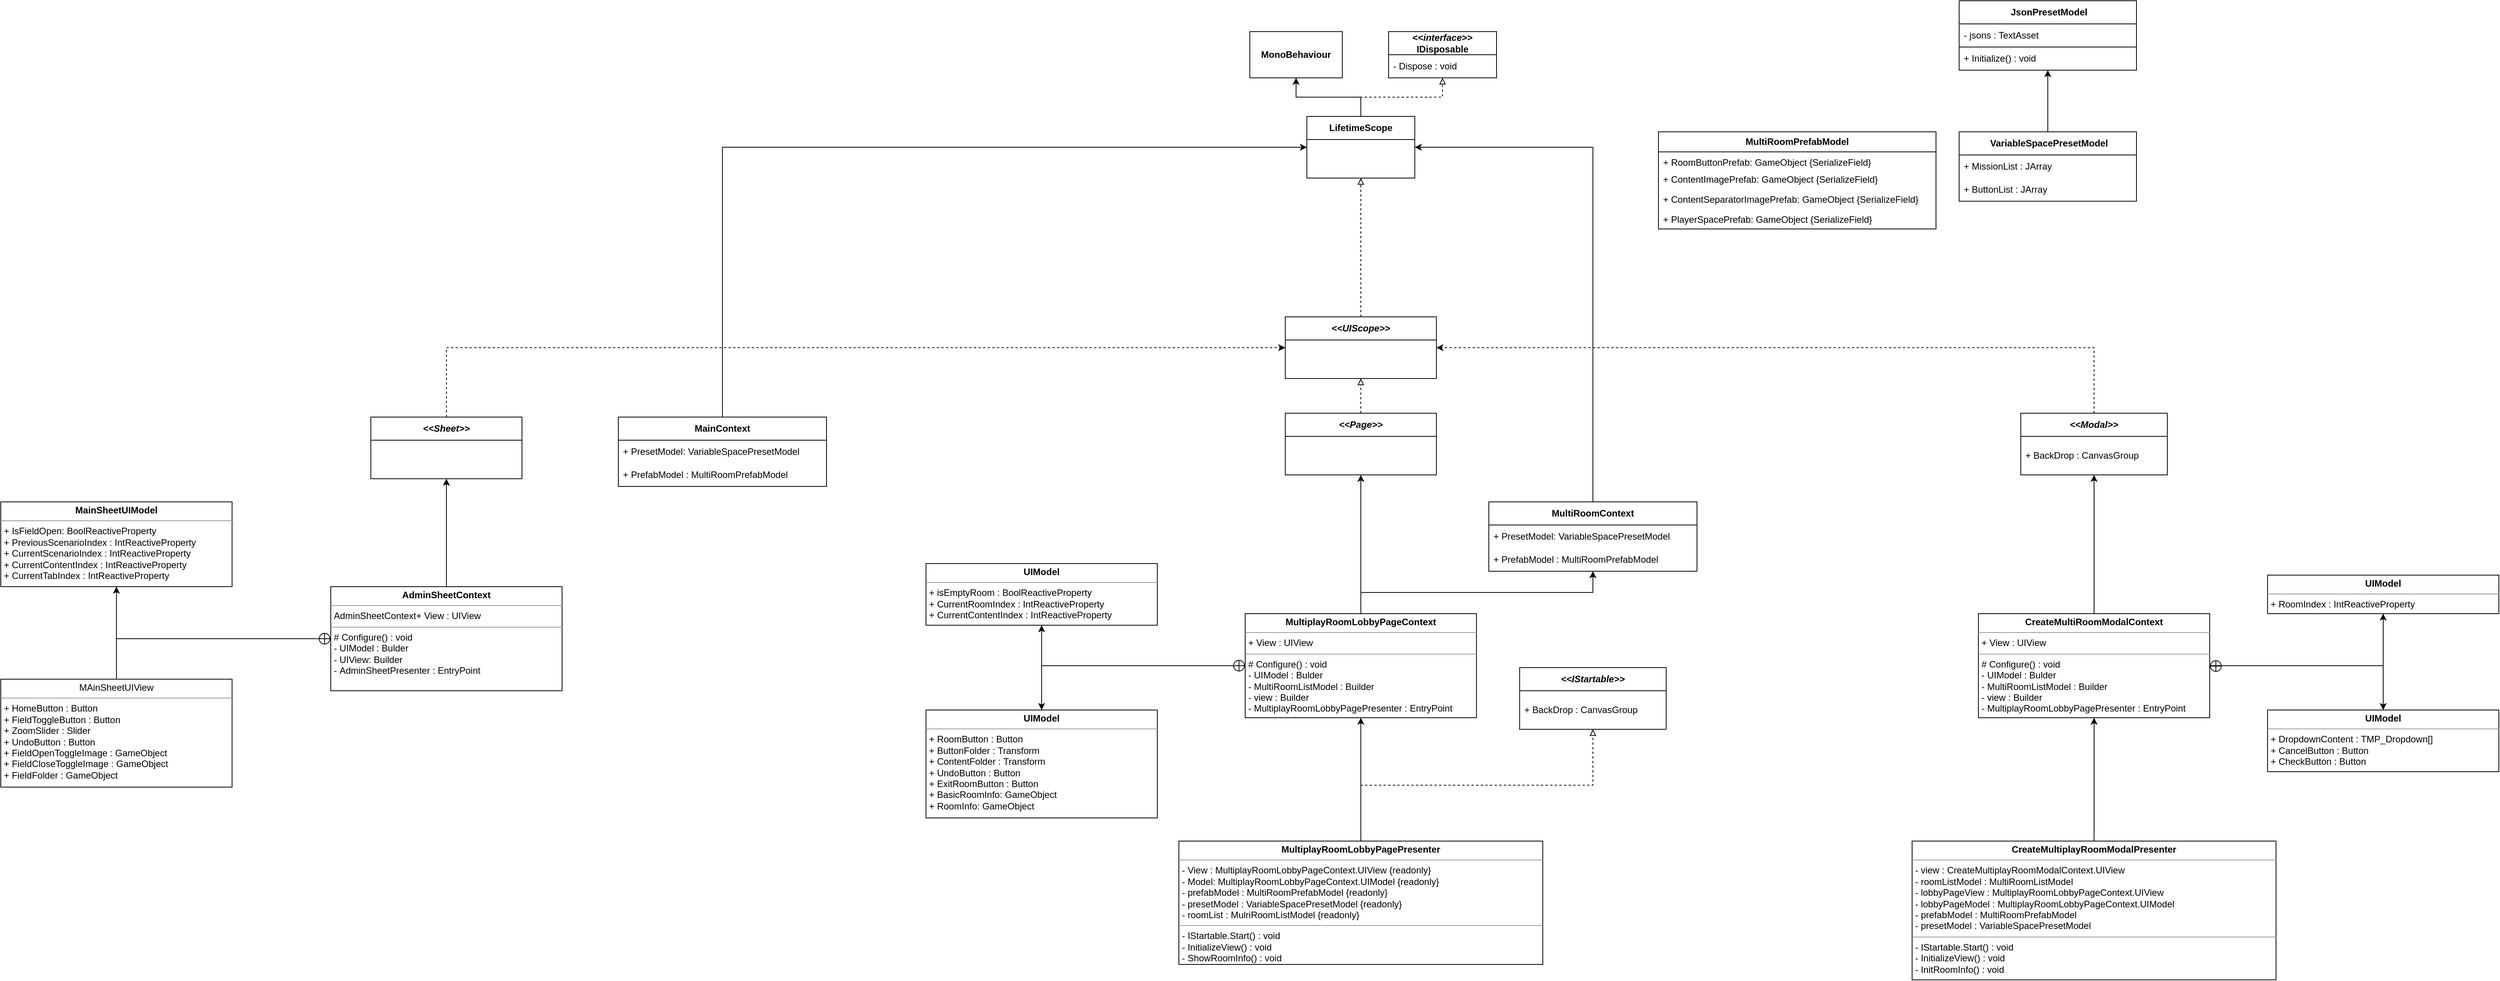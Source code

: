 <mxfile version="21.5.2" type="github">
  <diagram name="페이지-1" id="qjko9GQbYzi4dv4aS_Vg">
    <mxGraphModel dx="2830" dy="569" grid="1" gridSize="10" guides="1" tooltips="1" connect="1" arrows="1" fold="1" page="1" pageScale="1" pageWidth="827" pageHeight="1169" math="0" shadow="0">
      <root>
        <mxCell id="0" />
        <mxCell id="1" parent="0" />
        <mxCell id="20aFcJe1FkNS2ckluplD-59" style="edgeStyle=orthogonalEdgeStyle;rounded=0;orthogonalLoop=1;jettySize=auto;html=1;exitX=0.5;exitY=0;exitDx=0;exitDy=0;dashed=1;endArrow=block;endFill=0;" parent="1" source="hD7H4eB_J3QczMmHOgrV-2" target="20aFcJe1FkNS2ckluplD-28" edge="1">
          <mxGeometry relative="1" as="geometry">
            <mxPoint x="290" y="330" as="sourcePoint" />
          </mxGeometry>
        </mxCell>
        <mxCell id="g_AJwJvJLbkHC5g1WmJB-2" style="edgeStyle=orthogonalEdgeStyle;rounded=0;orthogonalLoop=1;jettySize=auto;html=1;exitX=0.5;exitY=0;exitDx=0;exitDy=0;entryX=1;entryY=0.5;entryDx=0;entryDy=0;" parent="1" source="20aFcJe1FkNS2ckluplD-9" target="20aFcJe1FkNS2ckluplD-28" edge="1">
          <mxGeometry relative="1" as="geometry" />
        </mxCell>
        <mxCell id="20aFcJe1FkNS2ckluplD-9" value="&lt;b&gt;MultiRoomContext&lt;/b&gt;" style="swimlane;fontStyle=0;childLayout=stackLayout;horizontal=1;startSize=30;horizontalStack=0;resizeParent=1;resizeParentMax=0;resizeLast=0;collapsible=1;marginBottom=0;whiteSpace=wrap;html=1;" parent="1" vertex="1">
          <mxGeometry x="580" y="660" width="270" height="90" as="geometry">
            <mxRectangle x="299" y="80" width="110" height="30" as="alternateBounds" />
          </mxGeometry>
        </mxCell>
        <mxCell id="20aFcJe1FkNS2ckluplD-10" value="+ PresetModel:&amp;nbsp;VariableSpacePresetModel&lt;br&gt;" style="text;strokeColor=none;fillColor=none;align=left;verticalAlign=middle;spacingLeft=4;spacingRight=4;overflow=hidden;points=[[0,0.5],[1,0.5]];portConstraint=eastwest;rotatable=0;whiteSpace=wrap;html=1;" parent="20aFcJe1FkNS2ckluplD-9" vertex="1">
          <mxGeometry y="30" width="270" height="30" as="geometry" />
        </mxCell>
        <mxCell id="20aFcJe1FkNS2ckluplD-68" value="+&amp;nbsp;PrefabModel&lt;span style=&quot;background-color: initial;&quot;&gt;&amp;nbsp;: MultiRoomPrefabModel&amp;nbsp;&lt;/span&gt;" style="text;strokeColor=none;fillColor=none;align=left;verticalAlign=middle;spacingLeft=4;spacingRight=4;overflow=hidden;points=[[0,0.5],[1,0.5]];portConstraint=eastwest;rotatable=0;whiteSpace=wrap;html=1;" parent="20aFcJe1FkNS2ckluplD-9" vertex="1">
          <mxGeometry y="60" width="270" height="30" as="geometry" />
        </mxCell>
        <mxCell id="20aFcJe1FkNS2ckluplD-35" style="edgeStyle=orthogonalEdgeStyle;rounded=0;orthogonalLoop=1;jettySize=auto;html=1;exitX=0.5;exitY=0;exitDx=0;exitDy=0;entryX=0.5;entryY=1;entryDx=0;entryDy=0;" parent="1" source="20aFcJe1FkNS2ckluplD-28" target="20aFcJe1FkNS2ckluplD-32" edge="1">
          <mxGeometry relative="1" as="geometry" />
        </mxCell>
        <mxCell id="20aFcJe1FkNS2ckluplD-36" style="edgeStyle=orthogonalEdgeStyle;rounded=0;orthogonalLoop=1;jettySize=auto;html=1;exitX=0.5;exitY=0;exitDx=0;exitDy=0;dashed=1;endArrow=block;endFill=0;" parent="1" source="20aFcJe1FkNS2ckluplD-28" target="20aFcJe1FkNS2ckluplD-39" edge="1">
          <mxGeometry relative="1" as="geometry">
            <mxPoint x="520.96" y="117.02" as="targetPoint" />
          </mxGeometry>
        </mxCell>
        <mxCell id="20aFcJe1FkNS2ckluplD-28" value="&lt;b&gt;LifetimeScope&lt;/b&gt;" style="swimlane;fontStyle=0;childLayout=stackLayout;horizontal=1;startSize=30;horizontalStack=0;resizeParent=1;resizeParentMax=0;resizeLast=0;collapsible=1;marginBottom=0;whiteSpace=wrap;html=1;" parent="1" vertex="1">
          <mxGeometry x="344" y="160" width="140" height="80" as="geometry" />
        </mxCell>
        <mxCell id="20aFcJe1FkNS2ckluplD-32" value="&lt;b&gt;MonoBehaviour&lt;/b&gt;" style="rounded=0;whiteSpace=wrap;html=1;" parent="1" vertex="1">
          <mxGeometry x="270" y="50" width="120" height="60" as="geometry" />
        </mxCell>
        <mxCell id="20aFcJe1FkNS2ckluplD-39" value="&lt;b style=&quot;border-color: var(--border-color);&quot;&gt;&amp;lt;&amp;lt;&lt;i style=&quot;border-color: var(--border-color);&quot;&gt;interface&lt;/i&gt;&amp;gt;&amp;gt;&lt;br style=&quot;border-color: var(--border-color);&quot;&gt;IDisposable&lt;/b&gt;" style="swimlane;fontStyle=0;childLayout=stackLayout;horizontal=1;startSize=30;horizontalStack=0;resizeParent=1;resizeParentMax=0;resizeLast=0;collapsible=1;marginBottom=0;whiteSpace=wrap;html=1;" parent="1" vertex="1">
          <mxGeometry x="450" y="50" width="140" height="60" as="geometry" />
        </mxCell>
        <mxCell id="20aFcJe1FkNS2ckluplD-40" value="- Dispose : void" style="text;strokeColor=none;fillColor=none;align=left;verticalAlign=middle;spacingLeft=4;spacingRight=4;overflow=hidden;points=[[0,0.5],[1,0.5]];portConstraint=eastwest;rotatable=0;whiteSpace=wrap;html=1;" parent="20aFcJe1FkNS2ckluplD-39" vertex="1">
          <mxGeometry y="30" width="140" height="30" as="geometry" />
        </mxCell>
        <mxCell id="20aFcJe1FkNS2ckluplD-56" style="edgeStyle=orthogonalEdgeStyle;rounded=0;orthogonalLoop=1;jettySize=auto;html=1;exitX=0.5;exitY=0;exitDx=0;exitDy=0;" parent="1" source="20aFcJe1FkNS2ckluplD-46" target="20aFcJe1FkNS2ckluplD-50" edge="1">
          <mxGeometry relative="1" as="geometry" />
        </mxCell>
        <mxCell id="20aFcJe1FkNS2ckluplD-46" value="&lt;b&gt;&amp;nbsp;VariableSpacePresetModel&lt;/b&gt;" style="swimlane;fontStyle=0;childLayout=stackLayout;horizontal=1;startSize=30;horizontalStack=0;resizeParent=1;resizeParentMax=0;resizeLast=0;collapsible=1;marginBottom=0;whiteSpace=wrap;html=1;" parent="1" vertex="1">
          <mxGeometry x="1190" y="180" width="230" height="90" as="geometry" />
        </mxCell>
        <mxCell id="20aFcJe1FkNS2ckluplD-47" value="+ MissionList : JArray" style="text;strokeColor=none;fillColor=none;align=left;verticalAlign=middle;spacingLeft=4;spacingRight=4;overflow=hidden;points=[[0,0.5],[1,0.5]];portConstraint=eastwest;rotatable=0;whiteSpace=wrap;html=1;" parent="20aFcJe1FkNS2ckluplD-46" vertex="1">
          <mxGeometry y="30" width="230" height="30" as="geometry" />
        </mxCell>
        <mxCell id="20aFcJe1FkNS2ckluplD-48" value="+ ButtonList : JArray" style="text;strokeColor=none;fillColor=none;align=left;verticalAlign=middle;spacingLeft=4;spacingRight=4;overflow=hidden;points=[[0,0.5],[1,0.5]];portConstraint=eastwest;rotatable=0;whiteSpace=wrap;html=1;" parent="20aFcJe1FkNS2ckluplD-46" vertex="1">
          <mxGeometry y="60" width="230" height="30" as="geometry" />
        </mxCell>
        <mxCell id="20aFcJe1FkNS2ckluplD-50" value="&lt;b&gt;&amp;nbsp;JsonPresetModel&lt;/b&gt;" style="swimlane;fontStyle=0;childLayout=stackLayout;horizontal=1;startSize=30;horizontalStack=0;resizeParent=1;resizeParentMax=0;resizeLast=0;collapsible=1;marginBottom=0;whiteSpace=wrap;html=1;" parent="1" vertex="1">
          <mxGeometry x="1190" y="10" width="230" height="90" as="geometry" />
        </mxCell>
        <mxCell id="20aFcJe1FkNS2ckluplD-51" value="- jsons : TextAsset" style="text;strokeColor=none;fillColor=none;align=left;verticalAlign=middle;spacingLeft=4;spacingRight=4;overflow=hidden;points=[[0,0.5],[1,0.5]];portConstraint=eastwest;rotatable=0;whiteSpace=wrap;html=1;" parent="20aFcJe1FkNS2ckluplD-50" vertex="1">
          <mxGeometry y="30" width="230" height="30" as="geometry" />
        </mxCell>
        <mxCell id="20aFcJe1FkNS2ckluplD-52" value="+ Initialize() : void" style="text;strokeColor=default;fillColor=none;align=left;verticalAlign=middle;spacingLeft=4;spacingRight=4;overflow=hidden;points=[[0,0.5],[1,0.5]];portConstraint=eastwest;rotatable=0;whiteSpace=wrap;html=1;" parent="20aFcJe1FkNS2ckluplD-50" vertex="1">
          <mxGeometry y="60" width="230" height="30" as="geometry" />
        </mxCell>
        <mxCell id="20aFcJe1FkNS2ckluplD-63" value="&lt;b&gt;MultiRoomPrefabModel&lt;/b&gt;" style="swimlane;fontStyle=0;childLayout=stackLayout;horizontal=1;startSize=26;fillColor=none;horizontalStack=0;resizeParent=1;resizeParentMax=0;resizeLast=0;collapsible=1;marginBottom=0;whiteSpace=wrap;html=1;" parent="1" vertex="1">
          <mxGeometry x="800" y="180" width="360" height="126" as="geometry" />
        </mxCell>
        <mxCell id="20aFcJe1FkNS2ckluplD-64" value="+&amp;nbsp;RoomButtonPrefab: GameObject {SerializeField}" style="text;strokeColor=none;fillColor=none;align=left;verticalAlign=top;spacingLeft=4;spacingRight=4;overflow=hidden;rotatable=0;points=[[0,0.5],[1,0.5]];portConstraint=eastwest;whiteSpace=wrap;html=1;" parent="20aFcJe1FkNS2ckluplD-63" vertex="1">
          <mxGeometry y="26" width="360" height="22" as="geometry" />
        </mxCell>
        <mxCell id="20aFcJe1FkNS2ckluplD-65" value="+&amp;nbsp;ContentImagePrefab&lt;span style=&quot;background-color: initial;&quot;&gt;: GameObject&amp;nbsp;&lt;/span&gt;{SerializeField}" style="text;strokeColor=none;fillColor=none;align=left;verticalAlign=top;spacingLeft=4;spacingRight=4;overflow=hidden;rotatable=0;points=[[0,0.5],[1,0.5]];portConstraint=eastwest;whiteSpace=wrap;html=1;" parent="20aFcJe1FkNS2ckluplD-63" vertex="1">
          <mxGeometry y="48" width="360" height="26" as="geometry" />
        </mxCell>
        <mxCell id="20aFcJe1FkNS2ckluplD-66" value="+ ContentSeparatorImagePrefab&lt;span style=&quot;background-color: initial;&quot;&gt;: GameObject&amp;nbsp;&lt;/span&gt;{SerializeField}" style="text;strokeColor=none;fillColor=none;align=left;verticalAlign=top;spacingLeft=4;spacingRight=4;overflow=hidden;rotatable=0;points=[[0,0.5],[1,0.5]];portConstraint=eastwest;whiteSpace=wrap;html=1;" parent="20aFcJe1FkNS2ckluplD-63" vertex="1">
          <mxGeometry y="74" width="360" height="26" as="geometry" />
        </mxCell>
        <mxCell id="20aFcJe1FkNS2ckluplD-67" value="+&amp;nbsp;PlayerSpacePrefab&lt;span style=&quot;background-color: initial;&quot;&gt;: GameObject&amp;nbsp;&lt;/span&gt;{SerializeField}" style="text;strokeColor=none;fillColor=none;align=left;verticalAlign=top;spacingLeft=4;spacingRight=4;overflow=hidden;rotatable=0;points=[[0,0.5],[1,0.5]];portConstraint=eastwest;whiteSpace=wrap;html=1;" parent="20aFcJe1FkNS2ckluplD-63" vertex="1">
          <mxGeometry y="100" width="360" height="26" as="geometry" />
        </mxCell>
        <mxCell id="20aFcJe1FkNS2ckluplD-78" style="edgeStyle=orthogonalEdgeStyle;rounded=0;orthogonalLoop=1;jettySize=auto;html=1;exitX=0.5;exitY=0;exitDx=0;exitDy=0;entryX=0.5;entryY=1;entryDx=0;entryDy=0;" parent="1" source="20aFcJe1FkNS2ckluplD-92" target="hD7H4eB_J3QczMmHOgrV-6" edge="1">
          <mxGeometry relative="1" as="geometry">
            <mxPoint x="414" y="650" as="sourcePoint" />
            <mxPoint x="480" y="850" as="targetPoint" />
          </mxGeometry>
        </mxCell>
        <mxCell id="20aFcJe1FkNS2ckluplD-88" style="edgeStyle=orthogonalEdgeStyle;rounded=0;orthogonalLoop=1;jettySize=auto;html=1;entryX=0.5;entryY=1;entryDx=0;entryDy=0;exitX=0;exitY=0.5;exitDx=0;exitDy=0;" parent="1" source="20aFcJe1FkNS2ckluplD-92" target="20aFcJe1FkNS2ckluplD-79" edge="1">
          <mxGeometry relative="1" as="geometry">
            <mxPoint x="264" y="686" as="sourcePoint" />
          </mxGeometry>
        </mxCell>
        <mxCell id="20aFcJe1FkNS2ckluplD-90" style="edgeStyle=orthogonalEdgeStyle;rounded=0;orthogonalLoop=1;jettySize=auto;html=1;exitX=0;exitY=0.5;exitDx=0;exitDy=0;entryX=0.5;entryY=0;entryDx=0;entryDy=0;" parent="1" source="20aFcJe1FkNS2ckluplD-92" target="20aFcJe1FkNS2ckluplD-80" edge="1">
          <mxGeometry relative="1" as="geometry">
            <mxPoint x="264" y="685.5" as="sourcePoint" />
          </mxGeometry>
        </mxCell>
        <mxCell id="20aFcJe1FkNS2ckluplD-79" value="&lt;p style=&quot;margin:0px;margin-top:4px;text-align:center;&quot;&gt;&lt;b&gt;UIModel&lt;/b&gt;&lt;/p&gt;&lt;hr size=&quot;1&quot;&gt;&lt;p style=&quot;margin:0px;margin-left:4px;&quot;&gt;&lt;/p&gt;&lt;p style=&quot;margin:0px;margin-left:4px;&quot;&gt;+ isEmptyRoom : BoolReactiveProperty&lt;/p&gt;&lt;p style=&quot;border-color: var(--border-color); margin: 0px 0px 0px 4px;&quot;&gt;+&amp;nbsp;CurrentRoomIndex&amp;nbsp;&lt;span style=&quot;background-color: initial;&quot;&gt;: IntReactiveProperty&lt;/span&gt;&lt;/p&gt;&lt;p style=&quot;border-color: var(--border-color); margin: 0px 0px 0px 4px;&quot;&gt;+&amp;nbsp;CurrentContentIndex&amp;nbsp;&lt;span style=&quot;background-color: initial;&quot;&gt;: IntReactiveProperty&lt;/span&gt;&lt;/p&gt;&lt;p style=&quot;border-color: var(--border-color); margin: 0px 0px 0px 4px;&quot;&gt;&lt;br style=&quot;border-color: var(--border-color);&quot;&gt;&lt;/p&gt;&lt;p style=&quot;border-color: var(--border-color); margin: 0px 0px 0px 4px;&quot;&gt;&lt;br&gt;&lt;/p&gt;&lt;p style=&quot;margin:0px;margin-left:4px;&quot;&gt;&lt;br&gt;&lt;/p&gt;" style="verticalAlign=top;align=left;overflow=fill;fontSize=12;fontFamily=Helvetica;html=1;whiteSpace=wrap;" parent="1" vertex="1">
          <mxGeometry x="-150" y="740" width="300" height="80" as="geometry" />
        </mxCell>
        <mxCell id="20aFcJe1FkNS2ckluplD-94" style="edgeStyle=orthogonalEdgeStyle;rounded=0;orthogonalLoop=1;jettySize=auto;html=1;exitX=0.5;exitY=0;exitDx=0;exitDy=0;entryX=0;entryY=0.5;entryDx=0;entryDy=0;endArrow=circlePlus;endFill=0;" parent="1" source="20aFcJe1FkNS2ckluplD-80" target="20aFcJe1FkNS2ckluplD-92" edge="1">
          <mxGeometry relative="1" as="geometry" />
        </mxCell>
        <mxCell id="20aFcJe1FkNS2ckluplD-80" value="&lt;p style=&quot;margin:0px;margin-top:4px;text-align:center;&quot;&gt;&lt;b&gt;UIModel&lt;/b&gt;&lt;/p&gt;&lt;hr size=&quot;1&quot;&gt;&lt;p style=&quot;margin:0px;margin-left:4px;&quot;&gt;&lt;/p&gt;&lt;p style=&quot;margin:0px;margin-left:4px;&quot;&gt;+&amp;nbsp;RoomButton : Button&lt;/p&gt;&lt;p style=&quot;border-color: var(--border-color); margin: 0px 0px 0px 4px;&quot;&gt;+&amp;nbsp;ButtonFolder&amp;nbsp;&lt;span style=&quot;background-color: initial;&quot;&gt;:&amp;nbsp;&lt;/span&gt;Transform&lt;/p&gt;&lt;p style=&quot;border-color: var(--border-color); margin: 0px 0px 0px 4px;&quot;&gt;+&amp;nbsp;ContentFolder&amp;nbsp;&lt;span style=&quot;background-color: initial;&quot;&gt;:&amp;nbsp;Transform&lt;/span&gt;&lt;/p&gt;&lt;p style=&quot;border-color: var(--border-color); margin: 0px 0px 0px 4px;&quot;&gt;+&amp;nbsp;UndoButton&amp;nbsp;&lt;span style=&quot;background-color: initial;&quot;&gt;: Button&lt;/span&gt;&lt;/p&gt;&lt;p style=&quot;border-color: var(--border-color); margin: 0px 0px 0px 4px;&quot;&gt;+&amp;nbsp;ExitRoomButton&amp;nbsp;&lt;span style=&quot;background-color: initial;&quot;&gt;: Button&lt;/span&gt;&lt;/p&gt;&lt;p style=&quot;border-color: var(--border-color); margin: 0px 0px 0px 4px;&quot;&gt;+&amp;nbsp;BasicRoomInfo&lt;span style=&quot;background-color: initial;&quot;&gt;:&amp;nbsp;&lt;/span&gt;GameObject&lt;/p&gt;&lt;div style=&quot;border-color: var(--border-color);&quot;&gt;&lt;p style=&quot;border-color: var(--border-color); margin: 0px 0px 0px 4px;&quot;&gt;+&amp;nbsp;RoomInfo&lt;span style=&quot;background-color: initial;&quot;&gt;:&amp;nbsp;GameObject&lt;/span&gt;&lt;/p&gt;&lt;div style=&quot;border-color: var(--border-color);&quot;&gt;&lt;br style=&quot;border-color: var(--border-color);&quot;&gt;&lt;/div&gt;&lt;/div&gt;&lt;div style=&quot;border-color: var(--border-color);&quot;&gt;&lt;br style=&quot;border-color: var(--border-color);&quot;&gt;&lt;/div&gt;&lt;div&gt;&lt;br&gt;&lt;/div&gt;&lt;p style=&quot;border-color: var(--border-color); margin: 0px 0px 0px 4px;&quot;&gt;&lt;br style=&quot;border-color: var(--border-color);&quot;&gt;&lt;/p&gt;&lt;p style=&quot;margin:0px;margin-left:4px;&quot;&gt;&lt;br&gt;&lt;/p&gt;" style="verticalAlign=top;align=left;overflow=fill;fontSize=12;fontFamily=Helvetica;html=1;whiteSpace=wrap;" parent="1" vertex="1">
          <mxGeometry x="-150" y="930" width="300" height="140" as="geometry" />
        </mxCell>
        <mxCell id="g_AJwJvJLbkHC5g1WmJB-3" style="edgeStyle=orthogonalEdgeStyle;rounded=0;orthogonalLoop=1;jettySize=auto;html=1;exitX=0.5;exitY=0;exitDx=0;exitDy=0;" parent="1" source="20aFcJe1FkNS2ckluplD-92" target="20aFcJe1FkNS2ckluplD-9" edge="1">
          <mxGeometry relative="1" as="geometry" />
        </mxCell>
        <mxCell id="20aFcJe1FkNS2ckluplD-92" value="&lt;p style=&quot;margin:0px;margin-top:4px;text-align:center;&quot;&gt;&lt;b style=&quot;border-color: var(--border-color);&quot;&gt;MultiplayRoomLobbyPageContext&lt;/b&gt;&lt;br&gt;&lt;/p&gt;&lt;hr size=&quot;1&quot;&gt;&lt;p style=&quot;margin:0px;margin-left:4px;&quot;&gt;+ View : UIView&lt;br&gt;&lt;/p&gt;&lt;hr size=&quot;1&quot;&gt;&lt;p style=&quot;margin:0px;margin-left:4px;&quot;&gt;# Configure&lt;span style=&quot;background-color: initial;&quot;&gt;() : void&lt;/span&gt;&lt;/p&gt;&lt;p style=&quot;margin:0px;margin-left:4px;&quot;&gt;&lt;span style=&quot;background-color: initial;&quot;&gt;- UIModel : Bulder&lt;/span&gt;&lt;/p&gt;&lt;p style=&quot;margin:0px;margin-left:4px;&quot;&gt;&lt;span style=&quot;background-color: initial;&quot;&gt;-&amp;nbsp;&lt;/span&gt;MultiRoomListModel : Builder&lt;/p&gt;&lt;p style=&quot;margin:0px;margin-left:4px;&quot;&gt;- view : Builder&lt;/p&gt;&lt;p style=&quot;margin:0px;margin-left:4px;&quot;&gt;-&amp;nbsp;MultiplayRoomLobbyPagePresenter : EntryPoint&lt;/p&gt;" style="verticalAlign=top;align=left;overflow=fill;fontSize=12;fontFamily=Helvetica;html=1;whiteSpace=wrap;" parent="1" vertex="1">
          <mxGeometry x="264" y="805" width="300" height="135" as="geometry" />
        </mxCell>
        <mxCell id="20aFcJe1FkNS2ckluplD-97" style="edgeStyle=orthogonalEdgeStyle;rounded=0;orthogonalLoop=1;jettySize=auto;html=1;exitX=0.5;exitY=0;exitDx=0;exitDy=0;entryX=0.5;entryY=1;entryDx=0;entryDy=0;" parent="1" source="20aFcJe1FkNS2ckluplD-96" target="20aFcJe1FkNS2ckluplD-92" edge="1">
          <mxGeometry relative="1" as="geometry" />
        </mxCell>
        <mxCell id="hD7H4eB_J3QczMmHOgrV-18" style="edgeStyle=orthogonalEdgeStyle;rounded=0;orthogonalLoop=1;jettySize=auto;html=1;exitX=0.5;exitY=0;exitDx=0;exitDy=0;entryX=0.5;entryY=1;entryDx=0;entryDy=0;dashed=1;endArrow=block;endFill=0;" parent="1" source="20aFcJe1FkNS2ckluplD-96" target="hD7H4eB_J3QczMmHOgrV-16" edge="1">
          <mxGeometry relative="1" as="geometry" />
        </mxCell>
        <mxCell id="20aFcJe1FkNS2ckluplD-96" value="&lt;p style=&quot;margin:0px;margin-top:4px;text-align:center;&quot;&gt;&lt;b&gt;MultiplayRoomLobbyPagePresenter&lt;/b&gt;&lt;/p&gt;&lt;hr size=&quot;1&quot;&gt;&lt;p style=&quot;margin:0px;margin-left:4px;&quot;&gt;&lt;span style=&quot;background-color: initial;&quot;&gt;- View : MultiplayRoomLobbyPageContext.UIView {readonly}&lt;/span&gt;&lt;br&gt;&lt;/p&gt;&lt;p style=&quot;border-color: var(--border-color); margin: 0px 0px 0px 4px;&quot;&gt;- Model: MultiplayRoomLobbyPageContext.UIModel {readonly}&amp;nbsp;&amp;nbsp;&lt;/p&gt;&lt;p style=&quot;border-color: var(--border-color); margin: 0px 0px 0px 4px;&quot;&gt;- prefabModel : MultiRoomPrefabModel {readonly}&lt;/p&gt;&lt;p style=&quot;border-color: var(--border-color); margin: 0px 0px 0px 4px;&quot;&gt;- presetModel : VariableSpacePresetModel {readonly}&lt;/p&gt;&lt;p style=&quot;border-color: var(--border-color); margin: 0px 0px 0px 4px;&quot;&gt;&lt;span style=&quot;background-color: initial;&quot;&gt;- roomList : MulriRoomListModel {readonly}&lt;/span&gt;&lt;/p&gt;&lt;hr size=&quot;1&quot;&gt;&lt;p style=&quot;margin:0px;margin-left:4px;&quot;&gt;- IStartable.Start() : void&lt;/p&gt;&lt;p style=&quot;margin:0px;margin-left:4px;&quot;&gt;- InitializeView() : void&lt;/p&gt;&lt;p style=&quot;margin:0px;margin-left:4px;&quot;&gt;- ShowRoomInfo() : void&lt;/p&gt;&lt;p style=&quot;margin:0px;margin-left:4px;&quot;&gt;&lt;br&gt;&lt;/p&gt;&lt;p style=&quot;margin:0px;margin-left:4px;&quot;&gt;&lt;br&gt;&lt;/p&gt;&lt;p style=&quot;margin:0px;margin-left:4px;&quot;&gt;&lt;br&gt;&lt;/p&gt;&lt;p style=&quot;margin:0px;margin-left:4px;&quot;&gt;&lt;br&gt;&lt;/p&gt;" style="verticalAlign=top;align=left;overflow=fill;fontSize=12;fontFamily=Helvetica;html=1;whiteSpace=wrap;" parent="1" vertex="1">
          <mxGeometry x="178" y="1100" width="472" height="160" as="geometry" />
        </mxCell>
        <mxCell id="hD7H4eB_J3QczMmHOgrV-2" value="&lt;b&gt;&lt;i&gt;&amp;lt;&amp;lt;UIScope&amp;gt;&amp;gt;&lt;/i&gt;&lt;br&gt;&lt;/b&gt;" style="swimlane;fontStyle=0;childLayout=stackLayout;horizontal=1;startSize=30;horizontalStack=0;resizeParent=1;resizeParentMax=0;resizeLast=0;collapsible=1;marginBottom=0;whiteSpace=wrap;html=1;" parent="1" vertex="1">
          <mxGeometry x="316" y="420" width="196" height="80" as="geometry" />
        </mxCell>
        <mxCell id="g_AJwJvJLbkHC5g1WmJB-17" style="edgeStyle=orthogonalEdgeStyle;rounded=0;orthogonalLoop=1;jettySize=auto;html=1;exitX=0.5;exitY=0;exitDx=0;exitDy=0;entryX=0;entryY=0.5;entryDx=0;entryDy=0;dashed=1;" parent="1" source="hD7H4eB_J3QczMmHOgrV-5" target="hD7H4eB_J3QczMmHOgrV-2" edge="1">
          <mxGeometry relative="1" as="geometry" />
        </mxCell>
        <mxCell id="hD7H4eB_J3QczMmHOgrV-5" value="&lt;b&gt;&lt;i&gt;&amp;lt;&amp;lt;Sheet&amp;gt;&amp;gt;&lt;/i&gt;&lt;br&gt;&lt;/b&gt;" style="swimlane;fontStyle=0;childLayout=stackLayout;horizontal=1;startSize=30;horizontalStack=0;resizeParent=1;resizeParentMax=0;resizeLast=0;collapsible=1;marginBottom=0;whiteSpace=wrap;html=1;" parent="1" vertex="1">
          <mxGeometry x="-870" y="550" width="196" height="80" as="geometry" />
        </mxCell>
        <mxCell id="hD7H4eB_J3QczMmHOgrV-15" style="edgeStyle=orthogonalEdgeStyle;rounded=0;orthogonalLoop=1;jettySize=auto;html=1;exitX=0.5;exitY=0;exitDx=0;exitDy=0;dashed=1;endArrow=block;endFill=0;" parent="1" source="hD7H4eB_J3QczMmHOgrV-6" target="hD7H4eB_J3QczMmHOgrV-2" edge="1">
          <mxGeometry relative="1" as="geometry" />
        </mxCell>
        <mxCell id="hD7H4eB_J3QczMmHOgrV-6" value="&lt;b&gt;&lt;i&gt;&amp;lt;&amp;lt;Page&amp;gt;&amp;gt;&lt;/i&gt;&lt;br&gt;&lt;/b&gt;" style="swimlane;fontStyle=0;childLayout=stackLayout;horizontal=1;startSize=30;horizontalStack=0;resizeParent=1;resizeParentMax=0;resizeLast=0;collapsible=1;marginBottom=0;whiteSpace=wrap;html=1;" parent="1" vertex="1">
          <mxGeometry x="316" y="545" width="196" height="80" as="geometry" />
        </mxCell>
        <mxCell id="g_AJwJvJLbkHC5g1WmJB-16" style="edgeStyle=orthogonalEdgeStyle;rounded=0;orthogonalLoop=1;jettySize=auto;html=1;exitX=0.5;exitY=0;exitDx=0;exitDy=0;entryX=1;entryY=0.5;entryDx=0;entryDy=0;dashed=1;" parent="1" source="hD7H4eB_J3QczMmHOgrV-7" target="hD7H4eB_J3QczMmHOgrV-2" edge="1">
          <mxGeometry relative="1" as="geometry" />
        </mxCell>
        <mxCell id="hD7H4eB_J3QczMmHOgrV-7" value="&lt;b&gt;&lt;i&gt;&amp;lt;&amp;lt;Modal&amp;gt;&amp;gt;&lt;/i&gt;&lt;br&gt;&lt;/b&gt;" style="swimlane;fontStyle=0;childLayout=stackLayout;horizontal=1;startSize=30;horizontalStack=0;resizeParent=1;resizeParentMax=0;resizeLast=0;collapsible=1;marginBottom=0;whiteSpace=wrap;html=1;" parent="1" vertex="1">
          <mxGeometry x="1270" y="545" width="190" height="80" as="geometry" />
        </mxCell>
        <mxCell id="hD7H4eB_J3QczMmHOgrV-9" value="+ BackDrop : CanvasGroup" style="text;strokeColor=none;fillColor=none;align=left;verticalAlign=middle;spacingLeft=4;spacingRight=4;overflow=hidden;points=[[0,0.5],[1,0.5]];portConstraint=eastwest;rotatable=0;whiteSpace=wrap;html=1;" parent="hD7H4eB_J3QczMmHOgrV-7" vertex="1">
          <mxGeometry y="30" width="190" height="50" as="geometry" />
        </mxCell>
        <mxCell id="hD7H4eB_J3QczMmHOgrV-16" value="&lt;b&gt;&lt;i&gt;&amp;lt;&amp;lt;IStartable&amp;gt;&amp;gt;&lt;/i&gt;&lt;br&gt;&lt;/b&gt;" style="swimlane;fontStyle=0;childLayout=stackLayout;horizontal=1;startSize=30;horizontalStack=0;resizeParent=1;resizeParentMax=0;resizeLast=0;collapsible=1;marginBottom=0;whiteSpace=wrap;html=1;" parent="1" vertex="1">
          <mxGeometry x="620" y="875" width="190" height="80" as="geometry" />
        </mxCell>
        <mxCell id="hD7H4eB_J3QczMmHOgrV-17" value="+ BackDrop : CanvasGroup" style="text;strokeColor=none;fillColor=none;align=left;verticalAlign=middle;spacingLeft=4;spacingRight=4;overflow=hidden;points=[[0,0.5],[1,0.5]];portConstraint=eastwest;rotatable=0;whiteSpace=wrap;html=1;" parent="hD7H4eB_J3QczMmHOgrV-16" vertex="1">
          <mxGeometry y="30" width="190" height="50" as="geometry" />
        </mxCell>
        <mxCell id="g_AJwJvJLbkHC5g1WmJB-5" style="edgeStyle=orthogonalEdgeStyle;rounded=0;orthogonalLoop=1;jettySize=auto;html=1;exitX=0.5;exitY=0;exitDx=0;exitDy=0;" parent="1" source="g_AJwJvJLbkHC5g1WmJB-4" target="hD7H4eB_J3QczMmHOgrV-7" edge="1">
          <mxGeometry relative="1" as="geometry" />
        </mxCell>
        <mxCell id="g_AJwJvJLbkHC5g1WmJB-12" style="edgeStyle=orthogonalEdgeStyle;rounded=0;orthogonalLoop=1;jettySize=auto;html=1;exitX=1;exitY=0.5;exitDx=0;exitDy=0;entryX=0.5;entryY=1;entryDx=0;entryDy=0;" parent="1" source="g_AJwJvJLbkHC5g1WmJB-4" target="g_AJwJvJLbkHC5g1WmJB-6" edge="1">
          <mxGeometry relative="1" as="geometry" />
        </mxCell>
        <mxCell id="g_AJwJvJLbkHC5g1WmJB-13" style="edgeStyle=orthogonalEdgeStyle;rounded=0;orthogonalLoop=1;jettySize=auto;html=1;exitX=1;exitY=0.5;exitDx=0;exitDy=0;entryX=0.5;entryY=0;entryDx=0;entryDy=0;" parent="1" source="g_AJwJvJLbkHC5g1WmJB-4" target="g_AJwJvJLbkHC5g1WmJB-7" edge="1">
          <mxGeometry relative="1" as="geometry" />
        </mxCell>
        <mxCell id="g_AJwJvJLbkHC5g1WmJB-4" value="&lt;p style=&quot;margin:0px;margin-top:4px;text-align:center;&quot;&gt;&lt;b style=&quot;border-color: var(--border-color);&quot;&gt;CreateMultiRoomModalContext&lt;/b&gt;&lt;br&gt;&lt;/p&gt;&lt;hr size=&quot;1&quot;&gt;&lt;p style=&quot;margin:0px;margin-left:4px;&quot;&gt;+ View : UIView&lt;br&gt;&lt;/p&gt;&lt;hr size=&quot;1&quot;&gt;&lt;p style=&quot;margin:0px;margin-left:4px;&quot;&gt;# Configure&lt;span style=&quot;background-color: initial;&quot;&gt;() : void&lt;/span&gt;&lt;/p&gt;&lt;p style=&quot;margin:0px;margin-left:4px;&quot;&gt;&lt;span style=&quot;background-color: initial;&quot;&gt;- UIModel : Bulder&lt;/span&gt;&lt;/p&gt;&lt;p style=&quot;margin:0px;margin-left:4px;&quot;&gt;&lt;span style=&quot;background-color: initial;&quot;&gt;-&amp;nbsp;&lt;/span&gt;MultiRoomListModel : Builder&lt;/p&gt;&lt;p style=&quot;margin:0px;margin-left:4px;&quot;&gt;- view : Builder&lt;/p&gt;&lt;p style=&quot;margin:0px;margin-left:4px;&quot;&gt;-&amp;nbsp;MultiplayRoomLobbyPagePresenter : EntryPoint&lt;/p&gt;" style="verticalAlign=top;align=left;overflow=fill;fontSize=12;fontFamily=Helvetica;html=1;whiteSpace=wrap;" parent="1" vertex="1">
          <mxGeometry x="1215" y="805" width="300" height="135" as="geometry" />
        </mxCell>
        <mxCell id="g_AJwJvJLbkHC5g1WmJB-6" value="&lt;p style=&quot;margin:0px;margin-top:4px;text-align:center;&quot;&gt;&lt;b&gt;UIModel&lt;/b&gt;&lt;/p&gt;&lt;hr size=&quot;1&quot;&gt;&lt;p style=&quot;margin:0px;margin-left:4px;&quot;&gt;&lt;/p&gt;&lt;p style=&quot;margin:0px;margin-left:4px;&quot;&gt;+ RoomIndex : IntReactiveProperty&lt;/p&gt;&lt;p style=&quot;border-color: var(--border-color); margin: 0px 0px 0px 4px;&quot;&gt;&lt;br style=&quot;border-color: var(--border-color);&quot;&gt;&lt;/p&gt;&lt;p style=&quot;border-color: var(--border-color); margin: 0px 0px 0px 4px;&quot;&gt;&lt;br&gt;&lt;/p&gt;&lt;p style=&quot;margin:0px;margin-left:4px;&quot;&gt;&lt;br&gt;&lt;/p&gt;" style="verticalAlign=top;align=left;overflow=fill;fontSize=12;fontFamily=Helvetica;html=1;whiteSpace=wrap;" parent="1" vertex="1">
          <mxGeometry x="1590" y="755" width="300" height="50" as="geometry" />
        </mxCell>
        <mxCell id="g_AJwJvJLbkHC5g1WmJB-7" value="&lt;p style=&quot;margin:0px;margin-top:4px;text-align:center;&quot;&gt;&lt;b&gt;UIModel&lt;/b&gt;&lt;/p&gt;&lt;hr size=&quot;1&quot;&gt;&lt;p style=&quot;margin:0px;margin-left:4px;&quot;&gt;&lt;/p&gt;&lt;p style=&quot;margin:0px;margin-left:4px;&quot;&gt;+&amp;nbsp;DropdownContent :&amp;nbsp;TMP_Dropdown[]&lt;/p&gt;&lt;p style=&quot;border-color: var(--border-color); margin: 0px 0px 0px 4px;&quot;&gt;+&amp;nbsp;CancelButton&amp;nbsp;&lt;span style=&quot;background-color: initial;&quot;&gt;:&amp;nbsp;&lt;/span&gt;Button&lt;/p&gt;&lt;p style=&quot;border-color: var(--border-color); margin: 0px 0px 0px 4px;&quot;&gt;+&amp;nbsp;CheckButton :&amp;nbsp;Button&lt;/p&gt;&lt;p style=&quot;border-color: var(--border-color); margin: 0px 0px 0px 4px;&quot;&gt;&lt;br style=&quot;border-color: var(--border-color);&quot;&gt;&lt;/p&gt;&lt;div style=&quot;border-color: var(--border-color);&quot;&gt;&lt;br style=&quot;border-color: var(--border-color);&quot;&gt;&lt;/div&gt;&lt;div&gt;&lt;br&gt;&lt;/div&gt;&lt;p style=&quot;border-color: var(--border-color); margin: 0px 0px 0px 4px;&quot;&gt;&lt;br style=&quot;border-color: var(--border-color);&quot;&gt;&lt;/p&gt;&lt;p style=&quot;margin:0px;margin-left:4px;&quot;&gt;&lt;br&gt;&lt;/p&gt;" style="verticalAlign=top;align=left;overflow=fill;fontSize=12;fontFamily=Helvetica;html=1;whiteSpace=wrap;" parent="1" vertex="1">
          <mxGeometry x="1590" y="930" width="300" height="80" as="geometry" />
        </mxCell>
        <mxCell id="g_AJwJvJLbkHC5g1WmJB-10" style="edgeStyle=orthogonalEdgeStyle;rounded=0;orthogonalLoop=1;jettySize=auto;html=1;endArrow=circlePlus;endFill=0;entryX=1;entryY=0.5;entryDx=0;entryDy=0;" parent="1" target="g_AJwJvJLbkHC5g1WmJB-4" edge="1">
          <mxGeometry relative="1" as="geometry">
            <mxPoint x="1520" y="873" as="sourcePoint" />
            <mxPoint x="1530" y="970" as="targetPoint" />
          </mxGeometry>
        </mxCell>
        <mxCell id="g_AJwJvJLbkHC5g1WmJB-15" style="edgeStyle=orthogonalEdgeStyle;rounded=0;orthogonalLoop=1;jettySize=auto;html=1;exitX=0.5;exitY=0;exitDx=0;exitDy=0;" parent="1" source="g_AJwJvJLbkHC5g1WmJB-14" target="g_AJwJvJLbkHC5g1WmJB-4" edge="1">
          <mxGeometry relative="1" as="geometry" />
        </mxCell>
        <mxCell id="g_AJwJvJLbkHC5g1WmJB-14" value="&lt;p style=&quot;margin:0px;margin-top:4px;text-align:center;&quot;&gt;&lt;b&gt;CreateMultiplayRoomModalPresenter&lt;/b&gt;&lt;/p&gt;&lt;hr size=&quot;1&quot;&gt;&lt;p style=&quot;margin:0px;margin-left:4px;&quot;&gt;&lt;span style=&quot;background-color: initial;&quot;&gt;- view : CreateMultiplayRoomModalContext.UIView&lt;br&gt;&lt;/span&gt;&lt;/p&gt;&lt;p style=&quot;margin:0px;margin-left:4px;&quot;&gt;&lt;span style=&quot;background-color: initial;&quot;&gt;- roomListModel : MultiRoomListModel&lt;/span&gt;&lt;/p&gt;&lt;p style=&quot;margin:0px;margin-left:4px;&quot;&gt;- lobbyPageView : MultiplayRoomLobbyPageContext.UIView&lt;/p&gt;&lt;p style=&quot;margin:0px;margin-left:4px;&quot;&gt;- lobbyPageModel : MultiplayRoomLobbyPageContext.UIModel&lt;/p&gt;&lt;p style=&quot;margin:0px;margin-left:4px;&quot;&gt;- prefabModel : MultiRoomPrefabModel&lt;/p&gt;&lt;p style=&quot;margin:0px;margin-left:4px;&quot;&gt;- presetModel : VariableSpacePresetModel&lt;/p&gt;&lt;hr size=&quot;1&quot;&gt;&lt;p style=&quot;margin:0px;margin-left:4px;&quot;&gt;- IStartable.Start() : void&lt;/p&gt;&lt;p style=&quot;margin:0px;margin-left:4px;&quot;&gt;- InitializeView() : void&lt;/p&gt;&lt;p style=&quot;margin:0px;margin-left:4px;&quot;&gt;- InitRoomInfo() : void&lt;/p&gt;" style="verticalAlign=top;align=left;overflow=fill;fontSize=12;fontFamily=Helvetica;html=1;whiteSpace=wrap;" parent="1" vertex="1">
          <mxGeometry x="1129" y="1100" width="472" height="180" as="geometry" />
        </mxCell>
        <mxCell id="TPcAh-cGILqg7S0p6R_G-7" style="edgeStyle=orthogonalEdgeStyle;rounded=0;orthogonalLoop=1;jettySize=auto;html=1;exitX=0.5;exitY=0;exitDx=0;exitDy=0;entryX=0;entryY=0.5;entryDx=0;entryDy=0;" edge="1" parent="1" source="TPcAh-cGILqg7S0p6R_G-2" target="20aFcJe1FkNS2ckluplD-28">
          <mxGeometry relative="1" as="geometry" />
        </mxCell>
        <mxCell id="TPcAh-cGILqg7S0p6R_G-2" value="&lt;b&gt;MainContext&lt;/b&gt;" style="swimlane;fontStyle=0;childLayout=stackLayout;horizontal=1;startSize=30;horizontalStack=0;resizeParent=1;resizeParentMax=0;resizeLast=0;collapsible=1;marginBottom=0;whiteSpace=wrap;html=1;" vertex="1" parent="1">
          <mxGeometry x="-549" y="550" width="270" height="90" as="geometry">
            <mxRectangle x="299" y="80" width="110" height="30" as="alternateBounds" />
          </mxGeometry>
        </mxCell>
        <mxCell id="TPcAh-cGILqg7S0p6R_G-3" value="+ PresetModel:&amp;nbsp;VariableSpacePresetModel&lt;br&gt;" style="text;strokeColor=none;fillColor=none;align=left;verticalAlign=middle;spacingLeft=4;spacingRight=4;overflow=hidden;points=[[0,0.5],[1,0.5]];portConstraint=eastwest;rotatable=0;whiteSpace=wrap;html=1;" vertex="1" parent="TPcAh-cGILqg7S0p6R_G-2">
          <mxGeometry y="30" width="270" height="30" as="geometry" />
        </mxCell>
        <mxCell id="TPcAh-cGILqg7S0p6R_G-4" value="+&amp;nbsp;PrefabModel&lt;span style=&quot;background-color: initial;&quot;&gt;&amp;nbsp;: MultiRoomPrefabModel&amp;nbsp;&lt;/span&gt;" style="text;strokeColor=none;fillColor=none;align=left;verticalAlign=middle;spacingLeft=4;spacingRight=4;overflow=hidden;points=[[0,0.5],[1,0.5]];portConstraint=eastwest;rotatable=0;whiteSpace=wrap;html=1;" vertex="1" parent="TPcAh-cGILqg7S0p6R_G-2">
          <mxGeometry y="60" width="270" height="30" as="geometry" />
        </mxCell>
        <mxCell id="TPcAh-cGILqg7S0p6R_G-9" style="edgeStyle=orthogonalEdgeStyle;rounded=0;orthogonalLoop=1;jettySize=auto;html=1;exitX=0.5;exitY=0;exitDx=0;exitDy=0;entryX=0.5;entryY=1;entryDx=0;entryDy=0;" edge="1" parent="1" source="TPcAh-cGILqg7S0p6R_G-6" target="hD7H4eB_J3QczMmHOgrV-5">
          <mxGeometry relative="1" as="geometry" />
        </mxCell>
        <mxCell id="TPcAh-cGILqg7S0p6R_G-6" value="&lt;p style=&quot;margin:0px;margin-top:4px;text-align:center;&quot;&gt;&lt;b&gt;AdminSheetContext&lt;/b&gt;&lt;/p&gt;&lt;hr size=&quot;1&quot;&gt;&lt;p style=&quot;margin:0px;margin-left:4px;&quot;&gt;AdminSheetContext+ View : UIView&lt;br&gt;&lt;/p&gt;&lt;hr size=&quot;1&quot;&gt;&lt;p style=&quot;margin:0px;margin-left:4px;&quot;&gt;# Configure&lt;span style=&quot;background-color: initial;&quot;&gt;() : void&lt;/span&gt;&lt;/p&gt;&lt;p style=&quot;margin:0px;margin-left:4px;&quot;&gt;&lt;span style=&quot;background-color: initial;&quot;&gt;- UIModel : Bulder&lt;/span&gt;&lt;/p&gt;&lt;p style=&quot;margin:0px;margin-left:4px;&quot;&gt;&lt;span style=&quot;background-color: initial;&quot;&gt;-&amp;nbsp;UIView&lt;/span&gt;&lt;span style=&quot;background-color: initial;&quot;&gt;: Builder&lt;/span&gt;&lt;br&gt;&lt;/p&gt;&lt;p style=&quot;margin:0px;margin-left:4px;&quot;&gt;-&amp;nbsp;AdminSheetPresenter&amp;nbsp;&lt;span style=&quot;background-color: initial;&quot;&gt;: EntryPoint&lt;/span&gt;&lt;/p&gt;" style="verticalAlign=top;align=left;overflow=fill;fontSize=12;fontFamily=Helvetica;html=1;whiteSpace=wrap;" vertex="1" parent="1">
          <mxGeometry x="-922" y="770" width="300" height="135" as="geometry" />
        </mxCell>
        <mxCell id="TPcAh-cGILqg7S0p6R_G-10" value="&lt;p style=&quot;margin:0px;margin-top:4px;text-align:center;&quot;&gt;&lt;b style=&quot;border-color: var(--border-color);&quot;&gt;MainSheetUIModel&lt;/b&gt;&lt;/p&gt;&lt;hr size=&quot;1&quot;&gt;&lt;p style=&quot;margin:0px;margin-left:4px;&quot;&gt;&lt;/p&gt;&lt;p style=&quot;margin:0px;margin-left:4px;&quot;&gt;+&amp;nbsp;IsFieldOpen&lt;span style=&quot;background-color: initial;&quot;&gt;: BoolReactiveProperty&lt;/span&gt;&lt;/p&gt;&lt;p style=&quot;margin:0px;margin-left:4px;&quot;&gt;+&amp;nbsp;PreviousScenarioIndex&amp;nbsp;&lt;span style=&quot;background-color: initial;&quot;&gt;:&amp;nbsp;&lt;/span&gt;IntReactiveProperty&lt;/p&gt;&lt;p style=&quot;border-color: var(--border-color); margin: 0px 0px 0px 4px;&quot;&gt;+&amp;nbsp;CurrentScenarioIndex&amp;nbsp;&lt;span style=&quot;background-color: initial;&quot;&gt;: IntReactiveProperty&lt;/span&gt;&lt;/p&gt;&lt;p style=&quot;border-color: var(--border-color); margin: 0px 0px 0px 4px;&quot;&gt;+&amp;nbsp;CurrentContentIndex&amp;nbsp;&lt;span style=&quot;background-color: initial;&quot;&gt;: IntReactiveProperty&lt;/span&gt;&lt;/p&gt;&lt;p style=&quot;border-color: var(--border-color); margin: 0px 0px 0px 4px;&quot;&gt;+&amp;nbsp;CurrentTabIndex&lt;span style=&quot;background-color: initial;&quot;&gt;&amp;nbsp;: IntReactiveProperty&lt;/span&gt;&lt;/p&gt;&lt;p style=&quot;border-color: var(--border-color); margin: 0px 0px 0px 4px;&quot;&gt;&lt;br&gt;&lt;/p&gt;&lt;p style=&quot;margin:0px;margin-left:4px;&quot;&gt;&lt;br&gt;&lt;/p&gt;" style="verticalAlign=top;align=left;overflow=fill;fontSize=12;fontFamily=Helvetica;html=1;whiteSpace=wrap;" vertex="1" parent="1">
          <mxGeometry x="-1350" y="660" width="300" height="110" as="geometry" />
        </mxCell>
        <mxCell id="TPcAh-cGILqg7S0p6R_G-11" value="&lt;p style=&quot;margin:0px;margin-top:4px;text-align:center;&quot;&gt;MAinSheetUIView&lt;/p&gt;&lt;hr size=&quot;1&quot;&gt;&lt;p style=&quot;margin:0px;margin-left:4px;&quot;&gt;&lt;/p&gt;&lt;p style=&quot;margin:0px;margin-left:4px;&quot;&gt;+ HomeButton&amp;nbsp;&lt;span style=&quot;background-color: initial;&quot;&gt;: Button&lt;/span&gt;&lt;/p&gt;&lt;p style=&quot;border-color: var(--border-color); margin: 0px 0px 0px 4px;&quot;&gt;+&amp;nbsp;FieldToggleButton&amp;nbsp;&lt;span style=&quot;background-color: initial;&quot;&gt;:&amp;nbsp;&lt;/span&gt;&lt;span style=&quot;background-color: initial;&quot;&gt;Button&lt;/span&gt;&lt;/p&gt;&lt;p style=&quot;border-color: var(--border-color); margin: 0px 0px 0px 4px;&quot;&gt;+&amp;nbsp;ZoomSlider&amp;nbsp;&lt;span style=&quot;background-color: initial;&quot;&gt;:&amp;nbsp;Slider&lt;/span&gt;&lt;/p&gt;&lt;p style=&quot;border-color: var(--border-color); margin: 0px 0px 0px 4px;&quot;&gt;+&amp;nbsp;UndoButton&amp;nbsp;&lt;span style=&quot;background-color: initial;&quot;&gt;: Button&lt;/span&gt;&lt;/p&gt;&lt;p style=&quot;border-color: var(--border-color); margin: 0px 0px 0px 4px;&quot;&gt;+&amp;nbsp;FieldOpenToggleImage&amp;nbsp;&lt;span style=&quot;background-color: initial;&quot;&gt;: GameObject&lt;/span&gt;&lt;/p&gt;&lt;p style=&quot;border-color: var(--border-color); margin: 0px 0px 0px 4px;&quot;&gt;+&amp;nbsp;FieldCloseToggleImage&amp;nbsp;&lt;span style=&quot;background-color: initial;&quot;&gt;:&amp;nbsp;&lt;/span&gt;&lt;span style=&quot;background-color: initial;&quot;&gt;GameObject&lt;/span&gt;&lt;/p&gt;&lt;div style=&quot;border-color: var(--border-color);&quot;&gt;&lt;p style=&quot;border-color: var(--border-color); margin: 0px 0px 0px 4px;&quot;&gt;+&amp;nbsp;FieldFolder&amp;nbsp;&lt;span style=&quot;background-color: initial;&quot;&gt;:&amp;nbsp;GameObject&lt;/span&gt;&lt;/p&gt;&lt;div style=&quot;border-color: var(--border-color);&quot;&gt;&lt;br style=&quot;border-color: var(--border-color);&quot;&gt;&lt;/div&gt;&lt;/div&gt;&lt;div style=&quot;border-color: var(--border-color);&quot;&gt;&lt;br style=&quot;border-color: var(--border-color);&quot;&gt;&lt;/div&gt;&lt;div&gt;&lt;br&gt;&lt;/div&gt;&lt;p style=&quot;border-color: var(--border-color); margin: 0px 0px 0px 4px;&quot;&gt;&lt;br style=&quot;border-color: var(--border-color);&quot;&gt;&lt;/p&gt;&lt;p style=&quot;margin:0px;margin-left:4px;&quot;&gt;&lt;br&gt;&lt;/p&gt;" style="verticalAlign=top;align=left;overflow=fill;fontSize=12;fontFamily=Helvetica;html=1;whiteSpace=wrap;" vertex="1" parent="1">
          <mxGeometry x="-1350" y="890" width="300" height="140" as="geometry" />
        </mxCell>
        <mxCell id="TPcAh-cGILqg7S0p6R_G-12" style="edgeStyle=orthogonalEdgeStyle;rounded=0;orthogonalLoop=1;jettySize=auto;html=1;entryX=0.5;entryY=1;entryDx=0;entryDy=0;exitX=0;exitY=0.5;exitDx=0;exitDy=0;" edge="1" target="TPcAh-cGILqg7S0p6R_G-10" parent="1" source="TPcAh-cGILqg7S0p6R_G-6">
          <mxGeometry relative="1" as="geometry">
            <mxPoint x="-936" y="833" as="sourcePoint" />
          </mxGeometry>
        </mxCell>
        <mxCell id="TPcAh-cGILqg7S0p6R_G-13" style="edgeStyle=orthogonalEdgeStyle;rounded=0;orthogonalLoop=1;jettySize=auto;html=1;exitX=0.5;exitY=0;exitDx=0;exitDy=0;endArrow=circlePlus;endFill=0;entryX=0;entryY=0.5;entryDx=0;entryDy=0;" edge="1" source="TPcAh-cGILqg7S0p6R_G-11" parent="1" target="TPcAh-cGILqg7S0p6R_G-6">
          <mxGeometry relative="1" as="geometry">
            <mxPoint x="-970" y="880" as="targetPoint" />
          </mxGeometry>
        </mxCell>
      </root>
    </mxGraphModel>
  </diagram>
</mxfile>

